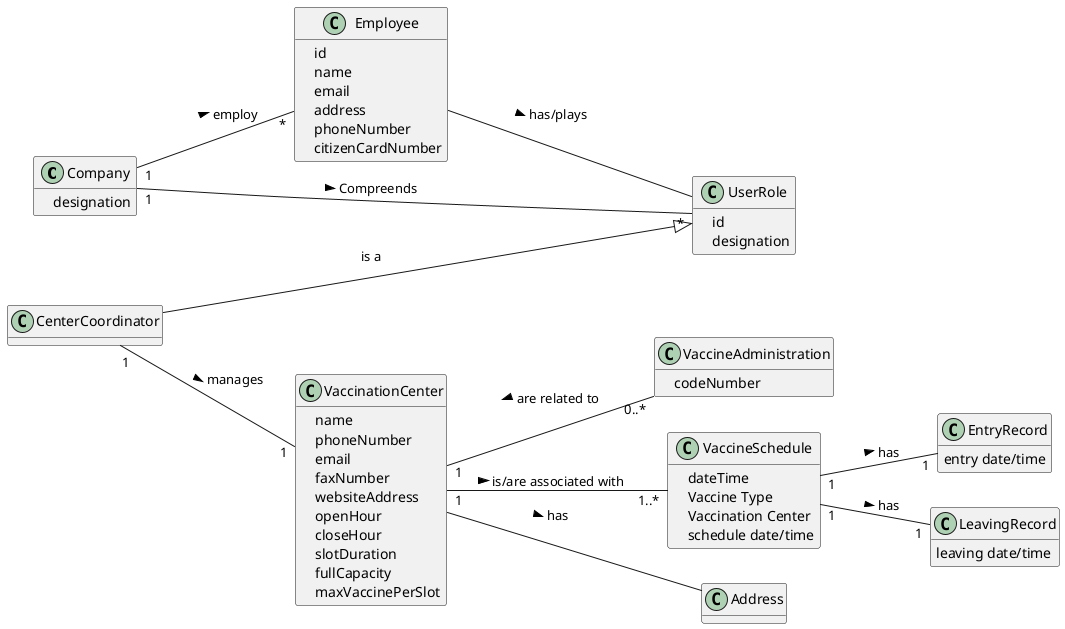 @startuml
hide methods

left to right direction
skinparam classAttributeIconSize 1

class Company{
 -designation
}

class Employee{
-id
-name
-email
-address
-phoneNumber
-citizenCardNumber
}

class UserRole{
-id
-designation
}

class CenterCoordinator{
}

class EntryRecord{
entry date/time
}
class LeavingRecord{
leaving date/time
}

class VaccineAdministration{
 -codeNumber
}

class VaccinationCenter {
  -name
  -phoneNumber
  -email
  -faxNumber
  -websiteAddress
  -openHour
  -closeHour
  -slotDuration
  -fullCapacity
  -maxVaccinePerSlot
}

class VaccineSchedule{
 -dateTime
 -Vaccine Type
 -Vaccination Center
 -schedule date/time
}

VaccinationCenter  --  "Address" : has >
VaccineSchedule "1" -- "1" EntryRecord : has >
VaccineSchedule "1" -- "1" LeavingRecord  : has >
VaccinationCenter  "1" -- "0..*" VaccineAdministration : are related to <

VaccinationCenter "1" -- "1..*" VaccineSchedule  : is/are associated with >

CenterCoordinator  ---|>  UserRole : is a


Company "1" -- "*" Employee : employ >
Company "1" -- "*" UserRole : Compreends >

Employee  -- UserRole : has/plays >

CenterCoordinator "1" -- "1" VaccinationCenter : manages >





@enduml